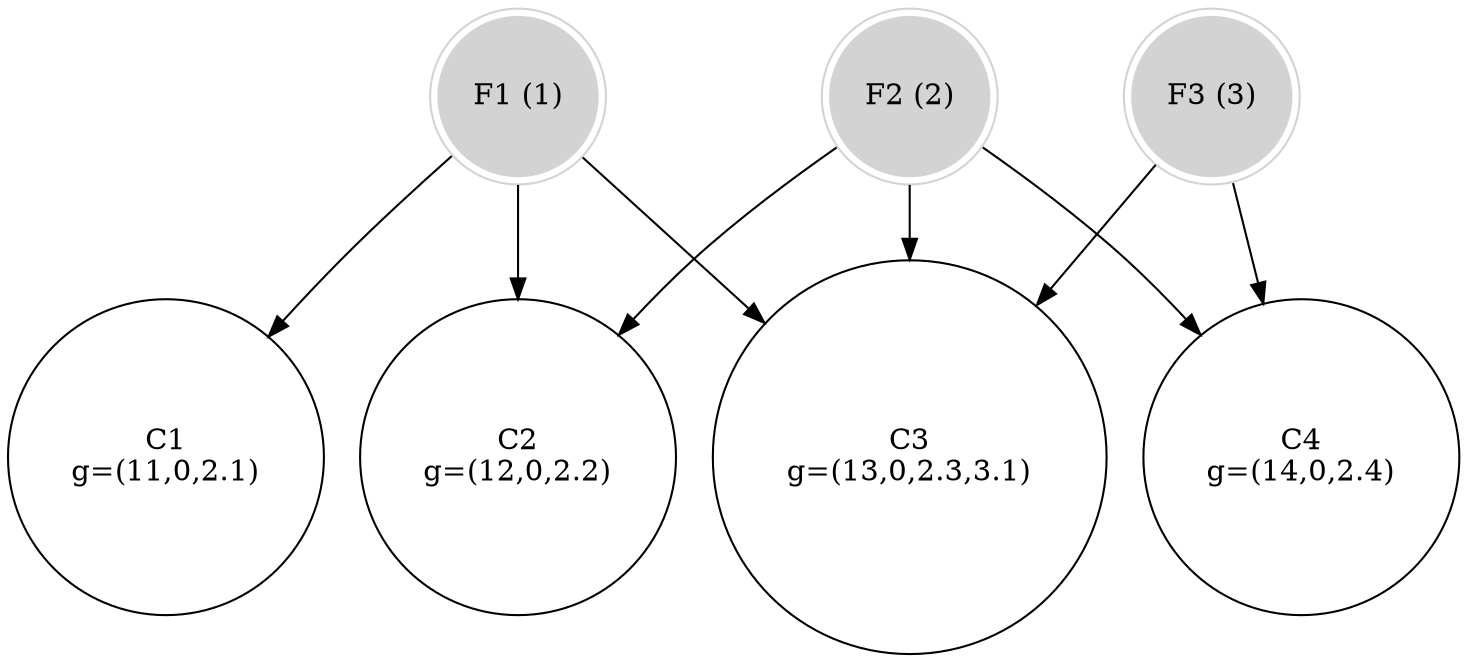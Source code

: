 // Uncapacitated Facility Location
digraph G {
	F1 [label="F1 (1)" color=lightgrey shape=doublecircle style=filled]
	F2 [label="F2 (2)" color=lightgrey shape=doublecircle style=filled]
	F3 [label="F3 (3)" color=lightgrey shape=doublecircle style=filled]
	C1 [label="C1
g=(11,0,2.1)" shape=circle]
	C2 [label="C2
g=(12,0,2.2)" shape=circle]
	C3 [label="C3
g=(13,0,2.3,3.1)" shape=circle]
	C4 [label="C4
g=(14,0,2.4)" shape=circle]
	F1 -> C1
	F1 -> C2
	F2 -> C2
	F1 -> C3
	F2 -> C3
	F3 -> C3
	F2 -> C4
	F3 -> C4
}
